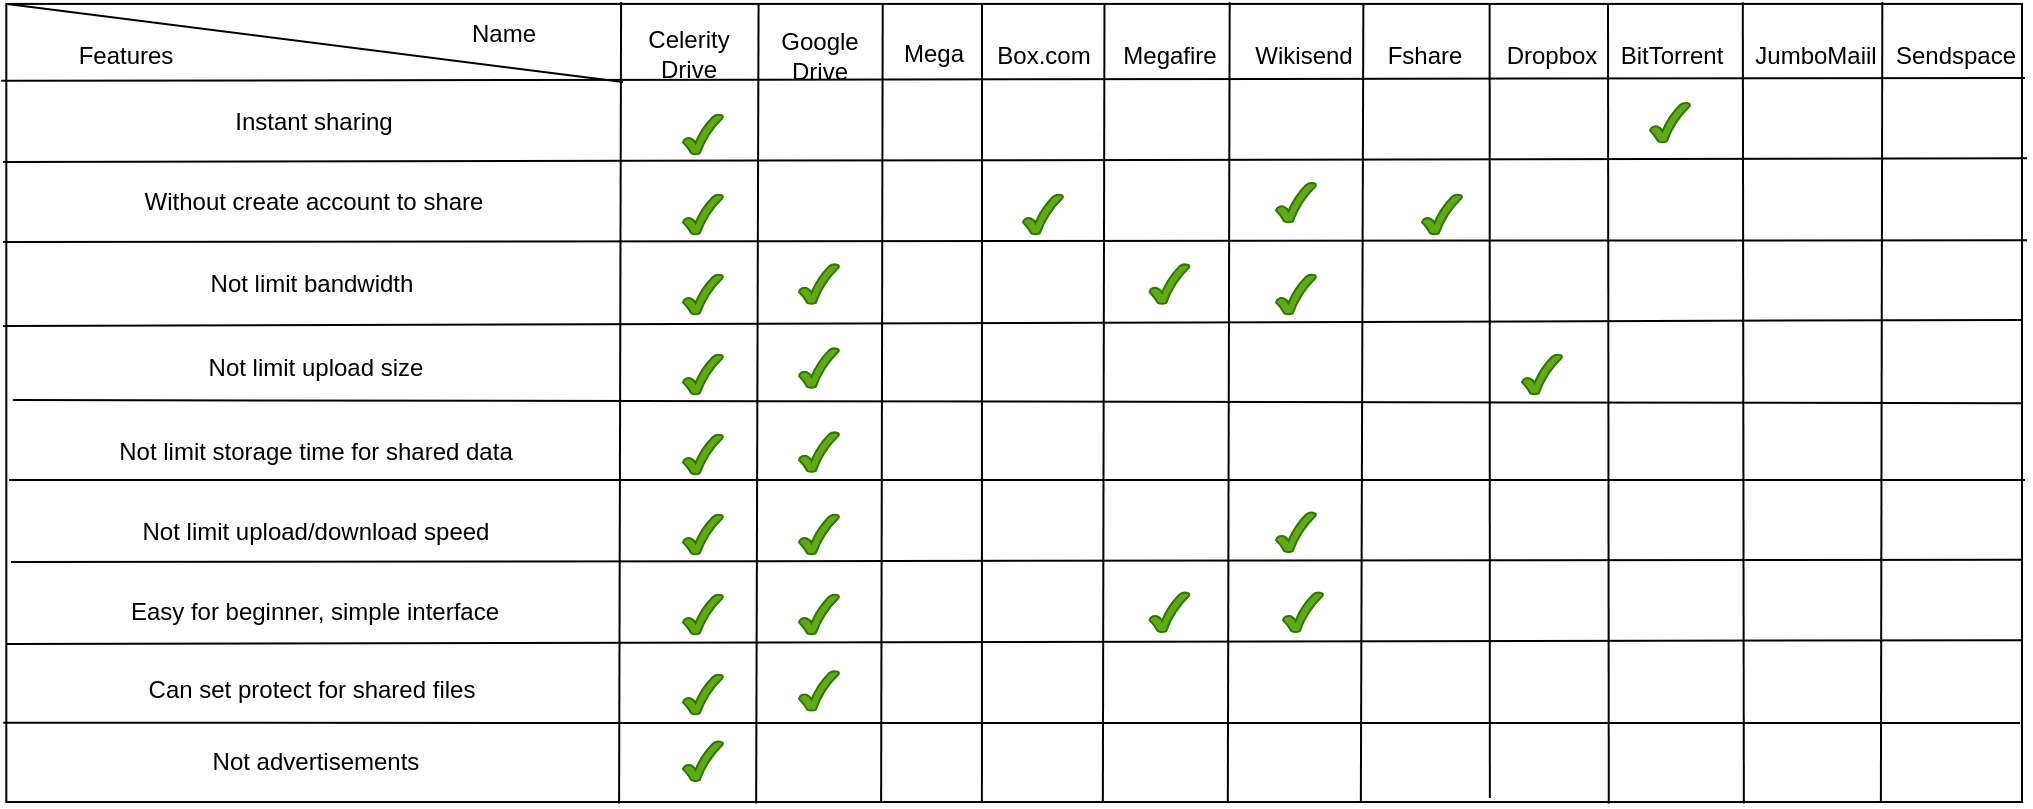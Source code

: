 <mxfile version="24.5.4" type="device">
  <diagram name="Page-1" id="bd83a815-5ea8-2e97-e5ec-87c9f400f2fa">
    <mxGraphModel dx="1560" dy="-491" grid="1" gridSize="10" guides="1" tooltips="1" connect="1" arrows="1" fold="1" page="1" pageScale="1.5" pageWidth="1169" pageHeight="826" background="none" math="0" shadow="0">
      <root>
        <mxCell id="0" style=";html=1;" />
        <mxCell id="1" style=";html=1;" parent="0" />
        <mxCell id="cd_GMf5t36JNkHEVHuSb-34" value="" style="rounded=0;whiteSpace=wrap;html=1;arcSize=2;fillColor=none;" vertex="1" parent="1">
          <mxGeometry x="242.16" y="1360.96" width="1007.84" height="399.04" as="geometry" />
        </mxCell>
        <mxCell id="cd_GMf5t36JNkHEVHuSb-35" value="" style="endArrow=none;html=1;rounded=0;entryX=1.001;entryY=0.103;entryDx=0;entryDy=0;exitX=-0.003;exitY=0.107;exitDx=0;exitDy=0;entryPerimeter=0;exitPerimeter=0;" edge="1" parent="1">
          <mxGeometry width="50" height="50" relative="1" as="geometry">
            <mxPoint x="239.636" y="1399.377" as="sourcePoint" />
            <mxPoint x="1251.508" y="1397.941" as="targetPoint" />
          </mxGeometry>
        </mxCell>
        <mxCell id="cd_GMf5t36JNkHEVHuSb-36" value="" style="endArrow=none;html=1;rounded=0;exitX=0.672;exitY=0.999;exitDx=0;exitDy=0;entryX=0.526;entryY=0.01;entryDx=0;entryDy=0;entryPerimeter=0;exitPerimeter=0;" edge="1" parent="1" source="cd_GMf5t36JNkHEVHuSb-34">
          <mxGeometry width="50" height="50" relative="1" as="geometry">
            <mxPoint x="920" y="1798.348" as="sourcePoint" />
            <mxPoint x="920.68" y="1360.96" as="targetPoint" />
          </mxGeometry>
        </mxCell>
        <mxCell id="cd_GMf5t36JNkHEVHuSb-37" value="" style="endArrow=none;html=1;rounded=0;exitX=0.795;exitY=1.002;exitDx=0;exitDy=0;entryX=0.75;entryY=0;entryDx=0;entryDy=0;exitPerimeter=0;" edge="1" parent="1" source="cd_GMf5t36JNkHEVHuSb-34">
          <mxGeometry width="50" height="50" relative="1" as="geometry">
            <mxPoint x="1043.24" y="1799.561" as="sourcePoint" />
            <mxPoint x="1043" y="1360.96" as="targetPoint" />
          </mxGeometry>
        </mxCell>
        <mxCell id="cd_GMf5t36JNkHEVHuSb-38" value="" style="endArrow=none;html=1;rounded=0;entryX=0.736;entryY=0.995;entryDx=0;entryDy=0;entryPerimeter=0;" edge="1" parent="1" target="cd_GMf5t36JNkHEVHuSb-34">
          <mxGeometry width="50" height="50" relative="1" as="geometry">
            <mxPoint x="983.82" y="1360.96" as="sourcePoint" />
            <mxPoint x="984.14" y="1800.439" as="targetPoint" />
          </mxGeometry>
        </mxCell>
        <mxCell id="cd_GMf5t36JNkHEVHuSb-39" value="" style="endArrow=none;html=1;rounded=0;exitX=0.93;exitY=0.999;exitDx=0;exitDy=0;exitPerimeter=0;" edge="1" parent="1" source="cd_GMf5t36JNkHEVHuSb-34">
          <mxGeometry width="50" height="50" relative="1" as="geometry">
            <mxPoint x="1180" y="1800" as="sourcePoint" />
            <mxPoint x="1180.16" y="1360" as="targetPoint" />
          </mxGeometry>
        </mxCell>
        <mxCell id="cd_GMf5t36JNkHEVHuSb-40" value="Celerity Drive" style="text;html=1;align=center;verticalAlign=middle;whiteSpace=wrap;rounded=0;" vertex="1" parent="1">
          <mxGeometry x="555.5" y="1376.21" width="55" height="20" as="geometry" />
        </mxCell>
        <mxCell id="cd_GMf5t36JNkHEVHuSb-41" value="JumboMaiil" style="text;html=1;align=center;verticalAlign=middle;whiteSpace=wrap;rounded=0;" vertex="1" parent="1">
          <mxGeometry x="1116.74" y="1371.82" width="60" height="30" as="geometry" />
        </mxCell>
        <mxCell id="cd_GMf5t36JNkHEVHuSb-42" value="BitTorrent" style="text;html=1;align=center;verticalAlign=middle;whiteSpace=wrap;rounded=0;" vertex="1" parent="1">
          <mxGeometry x="1044.5" y="1371.82" width="60" height="30" as="geometry" />
        </mxCell>
        <mxCell id="cd_GMf5t36JNkHEVHuSb-43" value="Dropbox" style="text;html=1;align=center;verticalAlign=middle;whiteSpace=wrap;rounded=0;" vertex="1" parent="1">
          <mxGeometry x="984.5" y="1371.82" width="60" height="30" as="geometry" />
        </mxCell>
        <mxCell id="cd_GMf5t36JNkHEVHuSb-44" value="" style="endArrow=none;html=1;rounded=0;exitX=0.606;exitY=0.999;exitDx=0;exitDy=0;exitPerimeter=0;entryX=0.584;entryY=0.003;entryDx=0;entryDy=0;entryPerimeter=0;" edge="1" parent="1" source="cd_GMf5t36JNkHEVHuSb-34">
          <mxGeometry width="50" height="50" relative="1" as="geometry">
            <mxPoint x="853.24" y="1799.998" as="sourcePoint" />
            <mxPoint x="853.84" y="1360.08" as="targetPoint" />
          </mxGeometry>
        </mxCell>
        <mxCell id="cd_GMf5t36JNkHEVHuSb-45" value="Fshare" style="text;html=1;align=center;verticalAlign=middle;whiteSpace=wrap;rounded=0;" vertex="1" parent="1">
          <mxGeometry x="928.06" y="1371.82" width="46.76" height="30" as="geometry" />
        </mxCell>
        <mxCell id="cd_GMf5t36JNkHEVHuSb-46" value="Wikisend" style="text;html=1;align=center;verticalAlign=middle;whiteSpace=wrap;rounded=0;" vertex="1" parent="1">
          <mxGeometry x="860.5" y="1371.82" width="60" height="30" as="geometry" />
        </mxCell>
        <mxCell id="cd_GMf5t36JNkHEVHuSb-47" value="" style="endArrow=none;html=1;rounded=0;exitX=0.544;exitY=0.999;exitDx=0;exitDy=0;exitPerimeter=0;" edge="1" parent="1" source="cd_GMf5t36JNkHEVHuSb-34">
          <mxGeometry width="50" height="50" relative="1" as="geometry">
            <mxPoint x="790.0" y="1800.439" as="sourcePoint" />
            <mxPoint x="791.24" y="1360.96" as="targetPoint" />
          </mxGeometry>
        </mxCell>
        <mxCell id="cd_GMf5t36JNkHEVHuSb-48" value="" style="endArrow=none;html=1;rounded=0;exitX=0.484;exitY=1;exitDx=0;exitDy=0;exitPerimeter=0;entryX=0.292;entryY=0.003;entryDx=0;entryDy=0;entryPerimeter=0;" edge="1" parent="1" source="cd_GMf5t36JNkHEVHuSb-34">
          <mxGeometry width="50" height="50" relative="1" as="geometry">
            <mxPoint x="730.12" y="1799.498" as="sourcePoint" />
            <mxPoint x="730" y="1360.96" as="targetPoint" />
          </mxGeometry>
        </mxCell>
        <mxCell id="cd_GMf5t36JNkHEVHuSb-49" value="Megafire" style="text;html=1;align=center;verticalAlign=middle;whiteSpace=wrap;rounded=0;" vertex="1" parent="1">
          <mxGeometry x="793.74" y="1371.82" width="60" height="30" as="geometry" />
        </mxCell>
        <mxCell id="cd_GMf5t36JNkHEVHuSb-50" value="" style="endArrow=none;html=1;rounded=0;exitX=0.434;exitY=0.999;exitDx=0;exitDy=0;exitPerimeter=0;" edge="1" parent="1" source="cd_GMf5t36JNkHEVHuSb-34">
          <mxGeometry width="50" height="50" relative="1" as="geometry">
            <mxPoint x="680" y="1799.561" as="sourcePoint" />
            <mxPoint x="680.36" y="1360.96" as="targetPoint" />
          </mxGeometry>
        </mxCell>
        <mxCell id="cd_GMf5t36JNkHEVHuSb-51" value="Box.com" style="text;html=1;align=center;verticalAlign=middle;whiteSpace=wrap;rounded=0;" vertex="1" parent="1">
          <mxGeometry x="730.5" y="1371.82" width="60" height="30" as="geometry" />
        </mxCell>
        <mxCell id="cd_GMf5t36JNkHEVHuSb-52" value="" style="endArrow=none;html=1;rounded=0;exitX=0.372;exitY=1.002;exitDx=0;exitDy=0;exitPerimeter=0;" edge="1" parent="1" source="cd_GMf5t36JNkHEVHuSb-34">
          <mxGeometry width="50" height="50" relative="1" as="geometry">
            <mxPoint x="618.0" y="1799.162" as="sourcePoint" />
            <mxPoint x="618.28" y="1361" as="targetPoint" />
          </mxGeometry>
        </mxCell>
        <mxCell id="cd_GMf5t36JNkHEVHuSb-53" value="Mega" style="text;html=1;align=center;verticalAlign=middle;whiteSpace=wrap;rounded=0;" vertex="1" parent="1">
          <mxGeometry x="680.5" y="1370.61" width="50" height="30" as="geometry" />
        </mxCell>
        <mxCell id="cd_GMf5t36JNkHEVHuSb-54" value="" style="endArrow=none;html=1;rounded=0;exitX=0.304;exitY=1.002;exitDx=0;exitDy=0;exitPerimeter=0;" edge="1" parent="1" source="cd_GMf5t36JNkHEVHuSb-34">
          <mxGeometry width="50" height="50" relative="1" as="geometry">
            <mxPoint x="549.35" y="1799.479" as="sourcePoint" />
            <mxPoint x="549.55" y="1360" as="targetPoint" />
          </mxGeometry>
        </mxCell>
        <mxCell id="cd_GMf5t36JNkHEVHuSb-55" value="Google Drive" style="text;html=1;align=center;verticalAlign=middle;whiteSpace=wrap;rounded=0;" vertex="1" parent="1">
          <mxGeometry x="618.5" y="1376.82" width="60" height="20" as="geometry" />
        </mxCell>
        <mxCell id="cd_GMf5t36JNkHEVHuSb-56" value="" style="endArrow=none;html=1;rounded=0;exitX=0;exitY=0;exitDx=0;exitDy=0;" edge="1" parent="1">
          <mxGeometry width="50" height="50" relative="1" as="geometry">
            <mxPoint x="242.66" y="1360.96" as="sourcePoint" />
            <mxPoint x="550.5" y="1400" as="targetPoint" />
          </mxGeometry>
        </mxCell>
        <mxCell id="cd_GMf5t36JNkHEVHuSb-57" value="Name" style="text;html=1;align=center;verticalAlign=middle;whiteSpace=wrap;rounded=0;" vertex="1" parent="1">
          <mxGeometry x="460.5" y="1360.96" width="60" height="30" as="geometry" />
        </mxCell>
        <mxCell id="cd_GMf5t36JNkHEVHuSb-58" value="Features" style="text;html=1;align=center;verticalAlign=middle;whiteSpace=wrap;rounded=0;" vertex="1" parent="1">
          <mxGeometry x="270.5" y="1376.82" width="61.92" height="20" as="geometry" />
        </mxCell>
        <mxCell id="cd_GMf5t36JNkHEVHuSb-59" value="" style="endArrow=none;html=1;rounded=0;entryX=1.002;entryY=0.215;entryDx=0;entryDy=0;entryPerimeter=0;exitX=0;exitY=1;exitDx=0;exitDy=0;" edge="1" parent="1" source="cd_GMf5t36JNkHEVHuSb-68">
          <mxGeometry width="50" height="50" relative="1" as="geometry">
            <mxPoint x="286.74" y="1445.25" as="sourcePoint" />
            <mxPoint x="1252.516" y="1438.154" as="targetPoint" />
          </mxGeometry>
        </mxCell>
        <mxCell id="cd_GMf5t36JNkHEVHuSb-60" value="" style="endArrow=none;html=1;rounded=0;entryX=1.002;entryY=0.329;entryDx=0;entryDy=0;exitX=0;exitY=1;exitDx=0;exitDy=0;entryPerimeter=0;" edge="1" parent="1" source="cd_GMf5t36JNkHEVHuSb-88">
          <mxGeometry width="50" height="50" relative="1" as="geometry">
            <mxPoint x="244.82" y="1485.25" as="sourcePoint" />
            <mxPoint x="1252.516" y="1479.084" as="targetPoint" />
          </mxGeometry>
        </mxCell>
        <mxCell id="cd_GMf5t36JNkHEVHuSb-61" value="" style="endArrow=none;html=1;rounded=0;entryX=1;entryY=0.44;entryDx=0;entryDy=0;entryPerimeter=0;exitX=0;exitY=1;exitDx=0;exitDy=0;" edge="1" parent="1" source="cd_GMf5t36JNkHEVHuSb-92">
          <mxGeometry width="50" height="50" relative="1" as="geometry">
            <mxPoint x="242.66" y="1524.61" as="sourcePoint" />
            <mxPoint x="1250.5" y="1518.938" as="targetPoint" />
          </mxGeometry>
        </mxCell>
        <mxCell id="cd_GMf5t36JNkHEVHuSb-62" value="" style="endArrow=none;html=1;rounded=0;entryX=0.999;entryY=0.556;entryDx=0;entryDy=0;entryPerimeter=0;exitX=0.002;exitY=0.9;exitDx=0;exitDy=0;exitPerimeter=0;" edge="1" parent="1" source="cd_GMf5t36JNkHEVHuSb-93">
          <mxGeometry width="50" height="50" relative="1" as="geometry">
            <mxPoint x="242.66" y="1566.85" as="sourcePoint" />
            <mxPoint x="1249.492" y="1560.586" as="targetPoint" />
          </mxGeometry>
        </mxCell>
        <mxCell id="cd_GMf5t36JNkHEVHuSb-63" value="" style="endArrow=none;html=1;rounded=0;entryX=1.001;entryY=0.663;entryDx=0;entryDy=0;entryPerimeter=0;" edge="1" parent="1">
          <mxGeometry width="50" height="50" relative="1" as="geometry">
            <mxPoint x="243.5" y="1599" as="sourcePoint" />
            <mxPoint x="1251.508" y="1599.004" as="targetPoint" />
          </mxGeometry>
        </mxCell>
        <mxCell id="cd_GMf5t36JNkHEVHuSb-64" value="" style="endArrow=none;html=1;rounded=0;entryX=1;entryY=0.774;entryDx=0;entryDy=0;entryPerimeter=0;" edge="1" parent="1">
          <mxGeometry width="50" height="50" relative="1" as="geometry">
            <mxPoint x="244.5" y="1640" as="sourcePoint" />
            <mxPoint x="1250.5" y="1638.857" as="targetPoint" />
          </mxGeometry>
        </mxCell>
        <mxCell id="cd_GMf5t36JNkHEVHuSb-65" value="" style="endArrow=none;html=1;rounded=0;entryX=1;entryY=0.886;entryDx=0;entryDy=0;entryPerimeter=0;" edge="1" parent="1">
          <mxGeometry width="50" height="50" relative="1" as="geometry">
            <mxPoint x="242.5" y="1681" as="sourcePoint" />
            <mxPoint x="1250.5" y="1679.069" as="targetPoint" />
          </mxGeometry>
        </mxCell>
        <mxCell id="cd_GMf5t36JNkHEVHuSb-68" value="Instant sharing" style="text;html=1;align=center;verticalAlign=middle;whiteSpace=wrap;rounded=0;fillColor=none;strokeColor=none;" vertex="1" parent="1">
          <mxGeometry x="240.5" y="1400.61" width="310" height="39.39" as="geometry" />
        </mxCell>
        <mxCell id="cd_GMf5t36JNkHEVHuSb-70" value="" style="verticalLabelPosition=bottom;verticalAlign=top;html=1;shape=mxgraph.basic.tick;fillColor=#60a917;strokeColor=#2D7600;fontColor=#ffffff;" vertex="1" parent="1">
          <mxGeometry x="580.5" y="1416.21" width="20" height="20" as="geometry" />
        </mxCell>
        <mxCell id="cd_GMf5t36JNkHEVHuSb-71" value="" style="verticalLabelPosition=bottom;verticalAlign=top;html=1;shape=mxgraph.basic.tick;fillColor=#60a917;strokeColor=#2D7600;fontColor=#ffffff;" vertex="1" parent="1">
          <mxGeometry x="580.5" y="1456.21" width="20" height="20" as="geometry" />
        </mxCell>
        <mxCell id="cd_GMf5t36JNkHEVHuSb-72" value="" style="verticalLabelPosition=bottom;verticalAlign=top;html=1;shape=mxgraph.basic.tick;fillColor=#60a917;strokeColor=#2D7600;fontColor=#ffffff;" vertex="1" parent="1">
          <mxGeometry x="580.5" y="1496.21" width="20" height="20" as="geometry" />
        </mxCell>
        <mxCell id="cd_GMf5t36JNkHEVHuSb-73" value="" style="verticalLabelPosition=bottom;verticalAlign=top;html=1;shape=mxgraph.basic.tick;fillColor=#60a917;strokeColor=#2D7600;fontColor=#ffffff;" vertex="1" parent="1">
          <mxGeometry x="580.5" y="1536.21" width="20" height="20" as="geometry" />
        </mxCell>
        <mxCell id="cd_GMf5t36JNkHEVHuSb-74" value="" style="verticalLabelPosition=bottom;verticalAlign=top;html=1;shape=mxgraph.basic.tick;fillColor=#60a917;strokeColor=#2D7600;fontColor=#ffffff;" vertex="1" parent="1">
          <mxGeometry x="580.5" y="1616.21" width="20" height="20" as="geometry" />
        </mxCell>
        <mxCell id="cd_GMf5t36JNkHEVHuSb-75" value="" style="verticalLabelPosition=bottom;verticalAlign=top;html=1;shape=mxgraph.basic.tick;fillColor=#60a917;strokeColor=#2D7600;fontColor=#ffffff;" vertex="1" parent="1">
          <mxGeometry x="580.5" y="1576.21" width="20" height="20" as="geometry" />
        </mxCell>
        <mxCell id="cd_GMf5t36JNkHEVHuSb-76" value="" style="verticalLabelPosition=bottom;verticalAlign=top;html=1;shape=mxgraph.basic.tick;fillColor=#60a917;strokeColor=#2D7600;fontColor=#ffffff;" vertex="1" parent="1">
          <mxGeometry x="580.5" y="1656.21" width="20" height="20" as="geometry" />
        </mxCell>
        <mxCell id="cd_GMf5t36JNkHEVHuSb-77" value="" style="verticalLabelPosition=bottom;verticalAlign=top;html=1;shape=mxgraph.basic.tick;fillColor=#60a917;strokeColor=#2D7600;fontColor=#ffffff;" vertex="1" parent="1">
          <mxGeometry x="580.5" y="1696.21" width="20" height="20" as="geometry" />
        </mxCell>
        <mxCell id="cd_GMf5t36JNkHEVHuSb-88" value="Without create account to share" style="text;html=1;align=center;verticalAlign=middle;whiteSpace=wrap;rounded=0;fillColor=none;strokeColor=none;" vertex="1" parent="1">
          <mxGeometry x="240.5" y="1440.61" width="310" height="39.39" as="geometry" />
        </mxCell>
        <mxCell id="cd_GMf5t36JNkHEVHuSb-89" value="" style="endArrow=none;html=1;rounded=0;exitX=0.862;exitY=1.002;exitDx=0;exitDy=0;exitPerimeter=0;entryX=0.86;entryY=0.006;entryDx=0;entryDy=0;entryPerimeter=0;" edge="1" parent="1" source="cd_GMf5t36JNkHEVHuSb-34">
          <mxGeometry width="50" height="50" relative="1" as="geometry">
            <mxPoint x="1110" y="1799.998" as="sourcePoint" />
            <mxPoint x="1110.4" y="1360.084" as="targetPoint" />
          </mxGeometry>
        </mxCell>
        <mxCell id="cd_GMf5t36JNkHEVHuSb-90" value="Sendspace" style="text;html=1;align=center;verticalAlign=middle;whiteSpace=wrap;rounded=0;" vertex="1" parent="1">
          <mxGeometry x="1186.74" y="1371.82" width="60" height="30" as="geometry" />
        </mxCell>
        <mxCell id="cd_GMf5t36JNkHEVHuSb-92" value="&lt;div&gt;Not limit bandwidth&lt;/div&gt;" style="text;html=1;align=center;verticalAlign=middle;whiteSpace=wrap;rounded=0;fillColor=none;strokeColor=none;" vertex="1" parent="1">
          <mxGeometry x="240.5" y="1480" width="308" height="42" as="geometry" />
        </mxCell>
        <mxCell id="cd_GMf5t36JNkHEVHuSb-93" value="Not limit upload size" style="text;html=1;align=center;verticalAlign=middle;whiteSpace=wrap;rounded=0;fillColor=none;strokeColor=none;" vertex="1" parent="1">
          <mxGeometry x="244.82" y="1523" width="303.68" height="40" as="geometry" />
        </mxCell>
        <mxCell id="cd_GMf5t36JNkHEVHuSb-94" value="Not limit storage time for shared data" style="text;html=1;align=center;verticalAlign=middle;whiteSpace=wrap;rounded=0;fillColor=none;strokeColor=none;" vertex="1" parent="1">
          <mxGeometry x="242.66" y="1566" width="307.84" height="38" as="geometry" />
        </mxCell>
        <mxCell id="cd_GMf5t36JNkHEVHuSb-95" value="&lt;div&gt;Not limit upload/download speed&lt;/div&gt;" style="text;html=1;align=center;verticalAlign=middle;whiteSpace=wrap;rounded=0;fillColor=none;strokeColor=none;" vertex="1" parent="1">
          <mxGeometry x="244.82" y="1606.21" width="303.68" height="37.79" as="geometry" />
        </mxCell>
        <mxCell id="cd_GMf5t36JNkHEVHuSb-96" value="Can set protect for shared files" style="text;html=1;align=center;verticalAlign=middle;whiteSpace=wrap;rounded=0;fillColor=none;strokeColor=none;" vertex="1" parent="1">
          <mxGeometry x="241.82" y="1684" width="305.68" height="40.79" as="geometry" />
        </mxCell>
        <mxCell id="cd_GMf5t36JNkHEVHuSb-97" value="&lt;div&gt;Easy for beginner, simple interface&lt;/div&gt;" style="text;html=1;align=center;verticalAlign=middle;whiteSpace=wrap;rounded=0;fillColor=none;strokeColor=none;" vertex="1" parent="1">
          <mxGeometry x="244.82" y="1646.21" width="302.68" height="37.79" as="geometry" />
        </mxCell>
        <mxCell id="cd_GMf5t36JNkHEVHuSb-134" value="" style="verticalLabelPosition=bottom;verticalAlign=top;html=1;shape=mxgraph.basic.tick;fillColor=#60a917;strokeColor=#2D7600;fontColor=#ffffff;" vertex="1" parent="1">
          <mxGeometry x="638.5" y="1656.21" width="20" height="20" as="geometry" />
        </mxCell>
        <mxCell id="cd_GMf5t36JNkHEVHuSb-136" value="" style="endArrow=none;html=1;rounded=0;entryX=0.999;entryY=0.901;entryDx=0;entryDy=0;entryPerimeter=0;exitX=-0.004;exitY=0.893;exitDx=0;exitDy=0;exitPerimeter=0;" edge="1" parent="1" source="cd_GMf5t36JNkHEVHuSb-96" target="cd_GMf5t36JNkHEVHuSb-34">
          <mxGeometry width="50" height="50" relative="1" as="geometry">
            <mxPoint x="242.66" y="1718.14" as="sourcePoint" />
            <mxPoint x="1250.66" y="1716.209" as="targetPoint" />
          </mxGeometry>
        </mxCell>
        <mxCell id="cd_GMf5t36JNkHEVHuSb-137" value="Not advertisements" style="text;html=1;align=center;verticalAlign=middle;whiteSpace=wrap;rounded=0;fillColor=none;strokeColor=none;" vertex="1" parent="1">
          <mxGeometry x="243.82" y="1719.21" width="305.68" height="40.79" as="geometry" />
        </mxCell>
        <mxCell id="cd_GMf5t36JNkHEVHuSb-138" value="" style="verticalLabelPosition=bottom;verticalAlign=top;html=1;shape=mxgraph.basic.tick;fillColor=#60a917;strokeColor=#2D7600;fontColor=#ffffff;" vertex="1" parent="1">
          <mxGeometry x="580.5" y="1729.6" width="20" height="20" as="geometry" />
        </mxCell>
        <mxCell id="cd_GMf5t36JNkHEVHuSb-140" value="" style="verticalLabelPosition=bottom;verticalAlign=top;html=1;shape=mxgraph.basic.tick;fillColor=#60a917;strokeColor=#2D7600;fontColor=#ffffff;" vertex="1" parent="1">
          <mxGeometry x="638.5" y="1616.21" width="20" height="20" as="geometry" />
        </mxCell>
        <mxCell id="cd_GMf5t36JNkHEVHuSb-141" value="" style="verticalLabelPosition=bottom;verticalAlign=top;html=1;shape=mxgraph.basic.tick;fillColor=#60a917;strokeColor=#2D7600;fontColor=#ffffff;" vertex="1" parent="1">
          <mxGeometry x="638.5" y="1694.39" width="20" height="20" as="geometry" />
        </mxCell>
        <mxCell id="cd_GMf5t36JNkHEVHuSb-142" value="" style="verticalLabelPosition=bottom;verticalAlign=top;html=1;shape=mxgraph.basic.tick;fillColor=#60a917;strokeColor=#2D7600;fontColor=#ffffff;" vertex="1" parent="1">
          <mxGeometry x="1064.0" y="1410.3" width="20" height="20" as="geometry" />
        </mxCell>
        <mxCell id="cd_GMf5t36JNkHEVHuSb-148" value="" style="verticalLabelPosition=bottom;verticalAlign=top;html=1;shape=mxgraph.basic.tick;fillColor=#60a917;strokeColor=#2D7600;fontColor=#ffffff;" vertex="1" parent="1">
          <mxGeometry x="950.0" y="1456.21" width="20" height="20" as="geometry" />
        </mxCell>
        <mxCell id="cd_GMf5t36JNkHEVHuSb-149" value="" style="verticalLabelPosition=bottom;verticalAlign=top;html=1;shape=mxgraph.basic.tick;fillColor=#60a917;strokeColor=#2D7600;fontColor=#ffffff;" vertex="1" parent="1">
          <mxGeometry x="638.5" y="1533" width="20" height="20" as="geometry" />
        </mxCell>
        <mxCell id="cd_GMf5t36JNkHEVHuSb-150" value="" style="verticalLabelPosition=bottom;verticalAlign=top;html=1;shape=mxgraph.basic.tick;fillColor=#60a917;strokeColor=#2D7600;fontColor=#ffffff;" vertex="1" parent="1">
          <mxGeometry x="638.5" y="1491" width="20" height="20" as="geometry" />
        </mxCell>
        <mxCell id="cd_GMf5t36JNkHEVHuSb-151" value="" style="verticalLabelPosition=bottom;verticalAlign=top;html=1;shape=mxgraph.basic.tick;fillColor=#60a917;strokeColor=#2D7600;fontColor=#ffffff;" vertex="1" parent="1">
          <mxGeometry x="638.5" y="1575" width="20" height="20" as="geometry" />
        </mxCell>
        <mxCell id="cd_GMf5t36JNkHEVHuSb-152" value="" style="verticalLabelPosition=bottom;verticalAlign=top;html=1;shape=mxgraph.basic.tick;fillColor=#60a917;strokeColor=#2D7600;fontColor=#ffffff;" vertex="1" parent="1">
          <mxGeometry x="877.0" y="1450.3" width="20" height="20" as="geometry" />
        </mxCell>
        <mxCell id="cd_GMf5t36JNkHEVHuSb-153" value="" style="verticalLabelPosition=bottom;verticalAlign=top;html=1;shape=mxgraph.basic.tick;fillColor=#60a917;strokeColor=#2D7600;fontColor=#ffffff;" vertex="1" parent="1">
          <mxGeometry x="880.5" y="1655.11" width="20" height="20" as="geometry" />
        </mxCell>
        <mxCell id="cd_GMf5t36JNkHEVHuSb-155" value="" style="verticalLabelPosition=bottom;verticalAlign=top;html=1;shape=mxgraph.basic.tick;fillColor=#60a917;strokeColor=#2D7600;fontColor=#ffffff;" vertex="1" parent="1">
          <mxGeometry x="877.0" y="1615.11" width="20" height="20" as="geometry" />
        </mxCell>
        <mxCell id="cd_GMf5t36JNkHEVHuSb-156" value="" style="verticalLabelPosition=bottom;verticalAlign=top;html=1;shape=mxgraph.basic.tick;fillColor=#60a917;strokeColor=#2D7600;fontColor=#ffffff;" vertex="1" parent="1">
          <mxGeometry x="877.0" y="1496.21" width="20" height="20" as="geometry" />
        </mxCell>
        <mxCell id="cd_GMf5t36JNkHEVHuSb-157" value="" style="verticalLabelPosition=bottom;verticalAlign=top;html=1;shape=mxgraph.basic.tick;fillColor=#60a917;strokeColor=#2D7600;fontColor=#ffffff;" vertex="1" parent="1">
          <mxGeometry x="813.74" y="1491" width="20" height="20" as="geometry" />
        </mxCell>
        <mxCell id="cd_GMf5t36JNkHEVHuSb-159" value="" style="verticalLabelPosition=bottom;verticalAlign=top;html=1;shape=mxgraph.basic.tick;fillColor=#60a917;strokeColor=#2D7600;fontColor=#ffffff;" vertex="1" parent="1">
          <mxGeometry x="813.74" y="1655.11" width="20" height="20" as="geometry" />
        </mxCell>
        <mxCell id="cd_GMf5t36JNkHEVHuSb-160" value="" style="verticalLabelPosition=bottom;verticalAlign=top;html=1;shape=mxgraph.basic.tick;fillColor=#60a917;strokeColor=#2D7600;fontColor=#ffffff;" vertex="1" parent="1">
          <mxGeometry x="1000.0" y="1536.21" width="20" height="20" as="geometry" />
        </mxCell>
        <mxCell id="cd_GMf5t36JNkHEVHuSb-161" value="" style="verticalLabelPosition=bottom;verticalAlign=top;html=1;shape=mxgraph.basic.tick;fillColor=#60a917;strokeColor=#2D7600;fontColor=#ffffff;" vertex="1" parent="1">
          <mxGeometry x="750.5" y="1456.21" width="20" height="20" as="geometry" />
        </mxCell>
      </root>
    </mxGraphModel>
  </diagram>
</mxfile>
